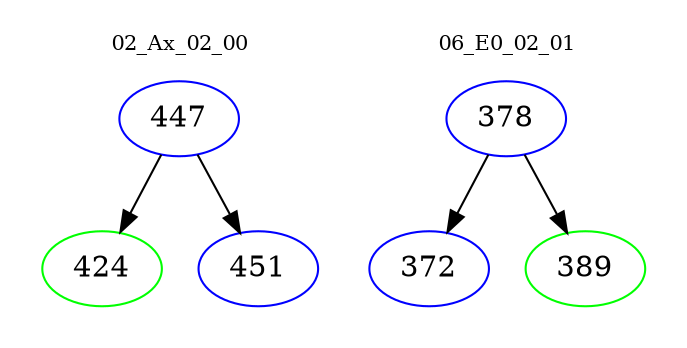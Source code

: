 digraph{
subgraph cluster_0 {
color = white
label = "02_Ax_02_00";
fontsize=10;
T0_447 [label="447", color="blue"]
T0_447 -> T0_424 [color="black"]
T0_424 [label="424", color="green"]
T0_447 -> T0_451 [color="black"]
T0_451 [label="451", color="blue"]
}
subgraph cluster_1 {
color = white
label = "06_E0_02_01";
fontsize=10;
T1_378 [label="378", color="blue"]
T1_378 -> T1_372 [color="black"]
T1_372 [label="372", color="blue"]
T1_378 -> T1_389 [color="black"]
T1_389 [label="389", color="green"]
}
}

